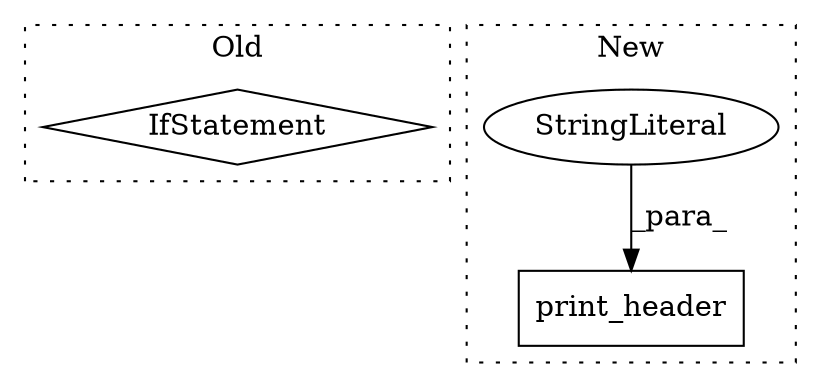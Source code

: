 digraph G {
subgraph cluster0 {
1 [label="IfStatement" a="25" s="904,926" l="12,2" shape="diamond"];
label = "Old";
style="dotted";
}
subgraph cluster1 {
2 [label="print_header" a="32" s="827,856" l="13,1" shape="box"];
3 [label="StringLiteral" a="45" s="840" l="16" shape="ellipse"];
label = "New";
style="dotted";
}
3 -> 2 [label="_para_"];
}